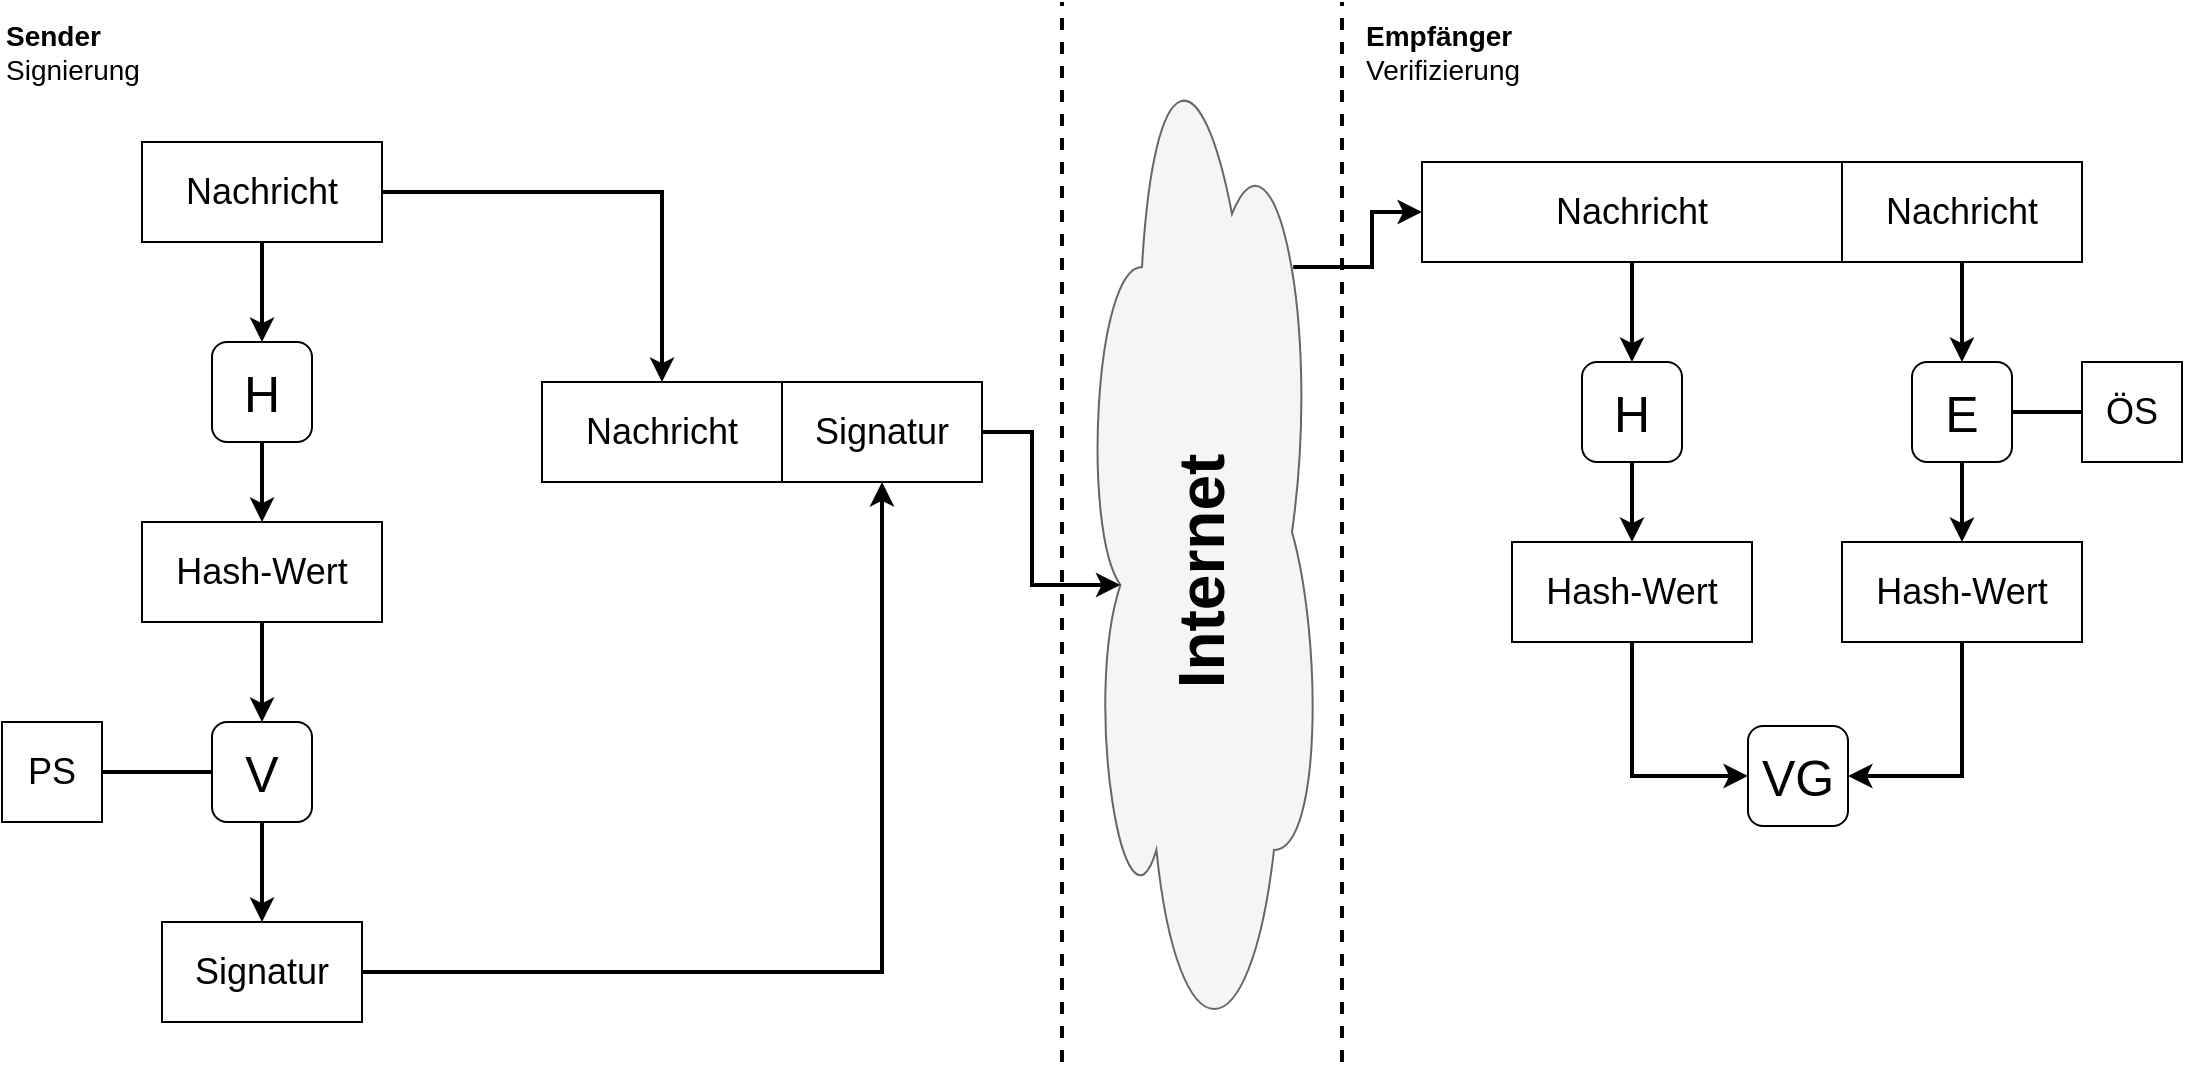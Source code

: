 <mxfile version="22.0.2" type="device">
  <diagram name="Page-1" id="RlUg-aWFN2IR5JAvE7po">
    <mxGraphModel dx="1980" dy="4137" grid="1" gridSize="10" guides="1" tooltips="1" connect="1" arrows="1" fold="1" page="1" pageScale="1" pageWidth="827" pageHeight="1169" math="0" shadow="0">
      <root>
        <mxCell id="0" />
        <mxCell id="1" parent="0" />
        <mxCell id="hFOub7zmcyeWvm3Y3HJa-5" style="edgeStyle=orthogonalEdgeStyle;rounded=0;orthogonalLoop=1;jettySize=auto;html=1;exitX=1;exitY=0.5;exitDx=0;exitDy=0;strokeWidth=2;" edge="1" parent="1" source="hFOub7zmcyeWvm3Y3HJa-2" target="hFOub7zmcyeWvm3Y3HJa-3">
          <mxGeometry relative="1" as="geometry" />
        </mxCell>
        <mxCell id="hFOub7zmcyeWvm3Y3HJa-7" style="edgeStyle=orthogonalEdgeStyle;rounded=0;orthogonalLoop=1;jettySize=auto;html=1;strokeWidth=2;" edge="1" parent="1" source="hFOub7zmcyeWvm3Y3HJa-2" target="hFOub7zmcyeWvm3Y3HJa-6">
          <mxGeometry relative="1" as="geometry" />
        </mxCell>
        <mxCell id="hFOub7zmcyeWvm3Y3HJa-2" value="&lt;font style=&quot;font-size: 18px;&quot;&gt;Nachricht&lt;/font&gt;" style="rounded=0;whiteSpace=wrap;html=1;" vertex="1" parent="1">
          <mxGeometry x="80" y="70" width="120" height="50" as="geometry" />
        </mxCell>
        <mxCell id="hFOub7zmcyeWvm3Y3HJa-3" value="&lt;font style=&quot;font-size: 18px;&quot;&gt;Nachricht&lt;/font&gt;" style="rounded=0;whiteSpace=wrap;html=1;" vertex="1" parent="1">
          <mxGeometry x="280" y="190" width="120" height="50" as="geometry" />
        </mxCell>
        <mxCell id="hFOub7zmcyeWvm3Y3HJa-4" value="&lt;font style=&quot;font-size: 18px;&quot;&gt;Signatur&lt;/font&gt;" style="rounded=0;whiteSpace=wrap;html=1;" vertex="1" parent="1">
          <mxGeometry x="400" y="190" width="100" height="50" as="geometry" />
        </mxCell>
        <mxCell id="hFOub7zmcyeWvm3Y3HJa-9" style="edgeStyle=orthogonalEdgeStyle;rounded=0;orthogonalLoop=1;jettySize=auto;html=1;exitX=0.5;exitY=1;exitDx=0;exitDy=0;entryX=0.5;entryY=0;entryDx=0;entryDy=0;strokeWidth=2;" edge="1" parent="1" source="hFOub7zmcyeWvm3Y3HJa-6" target="hFOub7zmcyeWvm3Y3HJa-8">
          <mxGeometry relative="1" as="geometry" />
        </mxCell>
        <mxCell id="hFOub7zmcyeWvm3Y3HJa-6" value="&lt;font style=&quot;font-size: 25px;&quot;&gt;H&lt;/font&gt;" style="rounded=1;whiteSpace=wrap;html=1;" vertex="1" parent="1">
          <mxGeometry x="115" y="170" width="50" height="50" as="geometry" />
        </mxCell>
        <mxCell id="hFOub7zmcyeWvm3Y3HJa-11" style="edgeStyle=orthogonalEdgeStyle;rounded=0;orthogonalLoop=1;jettySize=auto;html=1;entryX=0.5;entryY=0;entryDx=0;entryDy=0;strokeWidth=2;" edge="1" parent="1" source="hFOub7zmcyeWvm3Y3HJa-8" target="hFOub7zmcyeWvm3Y3HJa-10">
          <mxGeometry relative="1" as="geometry" />
        </mxCell>
        <mxCell id="hFOub7zmcyeWvm3Y3HJa-8" value="&lt;font style=&quot;font-size: 18px;&quot;&gt;Hash-Wert&lt;/font&gt;" style="rounded=0;whiteSpace=wrap;html=1;" vertex="1" parent="1">
          <mxGeometry x="80" y="260" width="120" height="50" as="geometry" />
        </mxCell>
        <mxCell id="hFOub7zmcyeWvm3Y3HJa-15" style="edgeStyle=orthogonalEdgeStyle;rounded=0;orthogonalLoop=1;jettySize=auto;html=1;strokeWidth=2;" edge="1" parent="1" source="hFOub7zmcyeWvm3Y3HJa-10" target="hFOub7zmcyeWvm3Y3HJa-14">
          <mxGeometry relative="1" as="geometry" />
        </mxCell>
        <mxCell id="hFOub7zmcyeWvm3Y3HJa-10" value="&lt;font style=&quot;font-size: 25px;&quot;&gt;V&lt;/font&gt;" style="rounded=1;whiteSpace=wrap;html=1;" vertex="1" parent="1">
          <mxGeometry x="115" y="360" width="50" height="50" as="geometry" />
        </mxCell>
        <mxCell id="hFOub7zmcyeWvm3Y3HJa-13" style="edgeStyle=orthogonalEdgeStyle;rounded=0;orthogonalLoop=1;jettySize=auto;html=1;entryX=0;entryY=0.5;entryDx=0;entryDy=0;strokeWidth=2;endArrow=none;endFill=0;" edge="1" parent="1" source="hFOub7zmcyeWvm3Y3HJa-12" target="hFOub7zmcyeWvm3Y3HJa-10">
          <mxGeometry relative="1" as="geometry" />
        </mxCell>
        <mxCell id="hFOub7zmcyeWvm3Y3HJa-12" value="&lt;font style=&quot;font-size: 18px;&quot;&gt;PS&lt;/font&gt;" style="rounded=0;whiteSpace=wrap;html=1;" vertex="1" parent="1">
          <mxGeometry x="10" y="360" width="50" height="50" as="geometry" />
        </mxCell>
        <mxCell id="hFOub7zmcyeWvm3Y3HJa-16" style="edgeStyle=orthogonalEdgeStyle;rounded=0;orthogonalLoop=1;jettySize=auto;html=1;strokeWidth=2;" edge="1" parent="1" source="hFOub7zmcyeWvm3Y3HJa-14" target="hFOub7zmcyeWvm3Y3HJa-4">
          <mxGeometry relative="1" as="geometry" />
        </mxCell>
        <mxCell id="hFOub7zmcyeWvm3Y3HJa-14" value="&lt;font style=&quot;font-size: 18px;&quot;&gt;Signatur&lt;/font&gt;" style="rounded=0;whiteSpace=wrap;html=1;" vertex="1" parent="1">
          <mxGeometry x="90" y="460" width="100" height="50" as="geometry" />
        </mxCell>
        <mxCell id="hFOub7zmcyeWvm3Y3HJa-17" value="&lt;font style=&quot;font-size: 14px;&quot;&gt;&lt;b style=&quot;&quot;&gt;Sender&lt;/b&gt;&lt;br&gt;&lt;/font&gt;&lt;div style=&quot;font-size: 14px;&quot;&gt;&lt;span style=&quot;background-color: initial;&quot;&gt;&lt;font style=&quot;font-size: 14px;&quot;&gt;Signierung&lt;/font&gt;&lt;/span&gt;&lt;/div&gt;" style="text;html=1;align=left;verticalAlign=middle;resizable=0;points=[];autosize=1;strokeColor=none;fillColor=none;" vertex="1" parent="1">
          <mxGeometry x="10" width="90" height="50" as="geometry" />
        </mxCell>
        <mxCell id="hFOub7zmcyeWvm3Y3HJa-18" value="" style="endArrow=none;dashed=1;html=1;rounded=0;strokeWidth=2;" edge="1" parent="1">
          <mxGeometry width="50" height="50" relative="1" as="geometry">
            <mxPoint x="540" y="530" as="sourcePoint" />
            <mxPoint x="540" as="targetPoint" />
          </mxGeometry>
        </mxCell>
        <mxCell id="hFOub7zmcyeWvm3Y3HJa-32" style="edgeStyle=orthogonalEdgeStyle;rounded=0;orthogonalLoop=1;jettySize=auto;html=1;exitX=0.88;exitY=0.25;exitDx=0;exitDy=0;exitPerimeter=0;entryX=0;entryY=0.5;entryDx=0;entryDy=0;strokeWidth=2;" edge="1" parent="1" source="hFOub7zmcyeWvm3Y3HJa-20" target="hFOub7zmcyeWvm3Y3HJa-26">
          <mxGeometry relative="1" as="geometry" />
        </mxCell>
        <mxCell id="hFOub7zmcyeWvm3Y3HJa-20" value="" style="ellipse;shape=cloud;whiteSpace=wrap;html=1;fillColor=#f5f5f5;strokeColor=#666666;fontColor=#333333;" vertex="1" parent="1">
          <mxGeometry x="550" width="120" height="530" as="geometry" />
        </mxCell>
        <mxCell id="hFOub7zmcyeWvm3Y3HJa-22" value="" style="endArrow=none;dashed=1;html=1;rounded=0;strokeWidth=2;" edge="1" parent="1">
          <mxGeometry width="50" height="50" relative="1" as="geometry">
            <mxPoint x="680" y="530" as="sourcePoint" />
            <mxPoint x="680" as="targetPoint" />
          </mxGeometry>
        </mxCell>
        <mxCell id="hFOub7zmcyeWvm3Y3HJa-23" value="&lt;b&gt;&lt;font style=&quot;font-size: 32px;&quot;&gt;Internet&lt;/font&gt;&lt;/b&gt;" style="text;html=1;align=center;verticalAlign=middle;resizable=0;points=[];autosize=1;strokeColor=none;fillColor=none;rotation=-90;" vertex="1" parent="1">
          <mxGeometry x="540" y="260" width="140" height="50" as="geometry" />
        </mxCell>
        <mxCell id="hFOub7zmcyeWvm3Y3HJa-24" style="edgeStyle=orthogonalEdgeStyle;rounded=0;orthogonalLoop=1;jettySize=auto;html=1;entryX=0.16;entryY=0.55;entryDx=0;entryDy=0;entryPerimeter=0;strokeWidth=2;" edge="1" parent="1" source="hFOub7zmcyeWvm3Y3HJa-4" target="hFOub7zmcyeWvm3Y3HJa-20">
          <mxGeometry relative="1" as="geometry" />
        </mxCell>
        <mxCell id="hFOub7zmcyeWvm3Y3HJa-25" style="edgeStyle=orthogonalEdgeStyle;rounded=0;orthogonalLoop=1;jettySize=auto;html=1;strokeWidth=2;" edge="1" parent="1" source="hFOub7zmcyeWvm3Y3HJa-26" target="hFOub7zmcyeWvm3Y3HJa-28">
          <mxGeometry relative="1" as="geometry" />
        </mxCell>
        <mxCell id="hFOub7zmcyeWvm3Y3HJa-26" value="&lt;font style=&quot;font-size: 18px;&quot;&gt;Nachricht&lt;/font&gt;" style="rounded=0;whiteSpace=wrap;html=1;" vertex="1" parent="1">
          <mxGeometry x="720" y="80" width="210" height="50" as="geometry" />
        </mxCell>
        <mxCell id="hFOub7zmcyeWvm3Y3HJa-27" style="edgeStyle=orthogonalEdgeStyle;rounded=0;orthogonalLoop=1;jettySize=auto;html=1;exitX=0.5;exitY=1;exitDx=0;exitDy=0;entryX=0.5;entryY=0;entryDx=0;entryDy=0;strokeWidth=2;" edge="1" parent="1" source="hFOub7zmcyeWvm3Y3HJa-28" target="hFOub7zmcyeWvm3Y3HJa-30">
          <mxGeometry relative="1" as="geometry" />
        </mxCell>
        <mxCell id="hFOub7zmcyeWvm3Y3HJa-28" value="&lt;font style=&quot;font-size: 25px;&quot;&gt;H&lt;/font&gt;" style="rounded=1;whiteSpace=wrap;html=1;" vertex="1" parent="1">
          <mxGeometry x="800" y="180" width="50" height="50" as="geometry" />
        </mxCell>
        <mxCell id="hFOub7zmcyeWvm3Y3HJa-41" style="edgeStyle=orthogonalEdgeStyle;rounded=0;orthogonalLoop=1;jettySize=auto;html=1;entryX=0;entryY=0.5;entryDx=0;entryDy=0;strokeWidth=2;" edge="1" parent="1" source="hFOub7zmcyeWvm3Y3HJa-30" target="hFOub7zmcyeWvm3Y3HJa-31">
          <mxGeometry relative="1" as="geometry" />
        </mxCell>
        <mxCell id="hFOub7zmcyeWvm3Y3HJa-30" value="&lt;font style=&quot;font-size: 18px;&quot;&gt;Hash-Wert&lt;/font&gt;" style="rounded=0;whiteSpace=wrap;html=1;" vertex="1" parent="1">
          <mxGeometry x="765" y="270" width="120" height="50" as="geometry" />
        </mxCell>
        <mxCell id="hFOub7zmcyeWvm3Y3HJa-31" value="&lt;font style=&quot;font-size: 25px;&quot;&gt;VG&lt;/font&gt;" style="rounded=1;whiteSpace=wrap;html=1;" vertex="1" parent="1">
          <mxGeometry x="883" y="362" width="50" height="50" as="geometry" />
        </mxCell>
        <mxCell id="hFOub7zmcyeWvm3Y3HJa-33" style="edgeStyle=orthogonalEdgeStyle;rounded=0;orthogonalLoop=1;jettySize=auto;html=1;strokeWidth=2;" edge="1" parent="1" source="hFOub7zmcyeWvm3Y3HJa-34" target="hFOub7zmcyeWvm3Y3HJa-36">
          <mxGeometry relative="1" as="geometry" />
        </mxCell>
        <mxCell id="hFOub7zmcyeWvm3Y3HJa-34" value="&lt;font style=&quot;font-size: 18px;&quot;&gt;Nachricht&lt;/font&gt;" style="rounded=0;whiteSpace=wrap;html=1;" vertex="1" parent="1">
          <mxGeometry x="930" y="80" width="120" height="50" as="geometry" />
        </mxCell>
        <mxCell id="hFOub7zmcyeWvm3Y3HJa-35" style="edgeStyle=orthogonalEdgeStyle;rounded=0;orthogonalLoop=1;jettySize=auto;html=1;exitX=0.5;exitY=1;exitDx=0;exitDy=0;entryX=0.5;entryY=0;entryDx=0;entryDy=0;strokeWidth=2;" edge="1" parent="1" source="hFOub7zmcyeWvm3Y3HJa-36" target="hFOub7zmcyeWvm3Y3HJa-37">
          <mxGeometry relative="1" as="geometry" />
        </mxCell>
        <mxCell id="hFOub7zmcyeWvm3Y3HJa-39" style="edgeStyle=orthogonalEdgeStyle;rounded=0;orthogonalLoop=1;jettySize=auto;html=1;exitX=1;exitY=0.5;exitDx=0;exitDy=0;entryX=0;entryY=0.5;entryDx=0;entryDy=0;strokeWidth=2;endArrow=none;endFill=0;" edge="1" parent="1" source="hFOub7zmcyeWvm3Y3HJa-36" target="hFOub7zmcyeWvm3Y3HJa-38">
          <mxGeometry relative="1" as="geometry" />
        </mxCell>
        <mxCell id="hFOub7zmcyeWvm3Y3HJa-36" value="&lt;font style=&quot;font-size: 25px;&quot;&gt;E&lt;/font&gt;" style="rounded=1;whiteSpace=wrap;html=1;" vertex="1" parent="1">
          <mxGeometry x="965" y="180" width="50" height="50" as="geometry" />
        </mxCell>
        <mxCell id="hFOub7zmcyeWvm3Y3HJa-42" style="edgeStyle=orthogonalEdgeStyle;rounded=0;orthogonalLoop=1;jettySize=auto;html=1;entryX=1;entryY=0.5;entryDx=0;entryDy=0;strokeWidth=2;" edge="1" parent="1" source="hFOub7zmcyeWvm3Y3HJa-37" target="hFOub7zmcyeWvm3Y3HJa-31">
          <mxGeometry relative="1" as="geometry" />
        </mxCell>
        <mxCell id="hFOub7zmcyeWvm3Y3HJa-37" value="&lt;font style=&quot;font-size: 18px;&quot;&gt;Hash-Wert&lt;/font&gt;" style="rounded=0;whiteSpace=wrap;html=1;" vertex="1" parent="1">
          <mxGeometry x="930" y="270" width="120" height="50" as="geometry" />
        </mxCell>
        <mxCell id="hFOub7zmcyeWvm3Y3HJa-38" value="&lt;font style=&quot;font-size: 18px;&quot;&gt;ÖS&lt;/font&gt;" style="rounded=0;whiteSpace=wrap;html=1;" vertex="1" parent="1">
          <mxGeometry x="1050" y="180" width="50" height="50" as="geometry" />
        </mxCell>
        <mxCell id="hFOub7zmcyeWvm3Y3HJa-43" value="&lt;font style=&quot;font-size: 14px;&quot;&gt;&lt;b style=&quot;&quot;&gt;Empfänger&lt;/b&gt;&lt;br&gt;&lt;/font&gt;&lt;div style=&quot;font-size: 14px;&quot;&gt;Verifizierung&lt;/div&gt;" style="text;html=1;align=left;verticalAlign=middle;resizable=0;points=[];autosize=1;strokeColor=none;fillColor=none;" vertex="1" parent="1">
          <mxGeometry x="690" width="100" height="50" as="geometry" />
        </mxCell>
      </root>
    </mxGraphModel>
  </diagram>
</mxfile>
